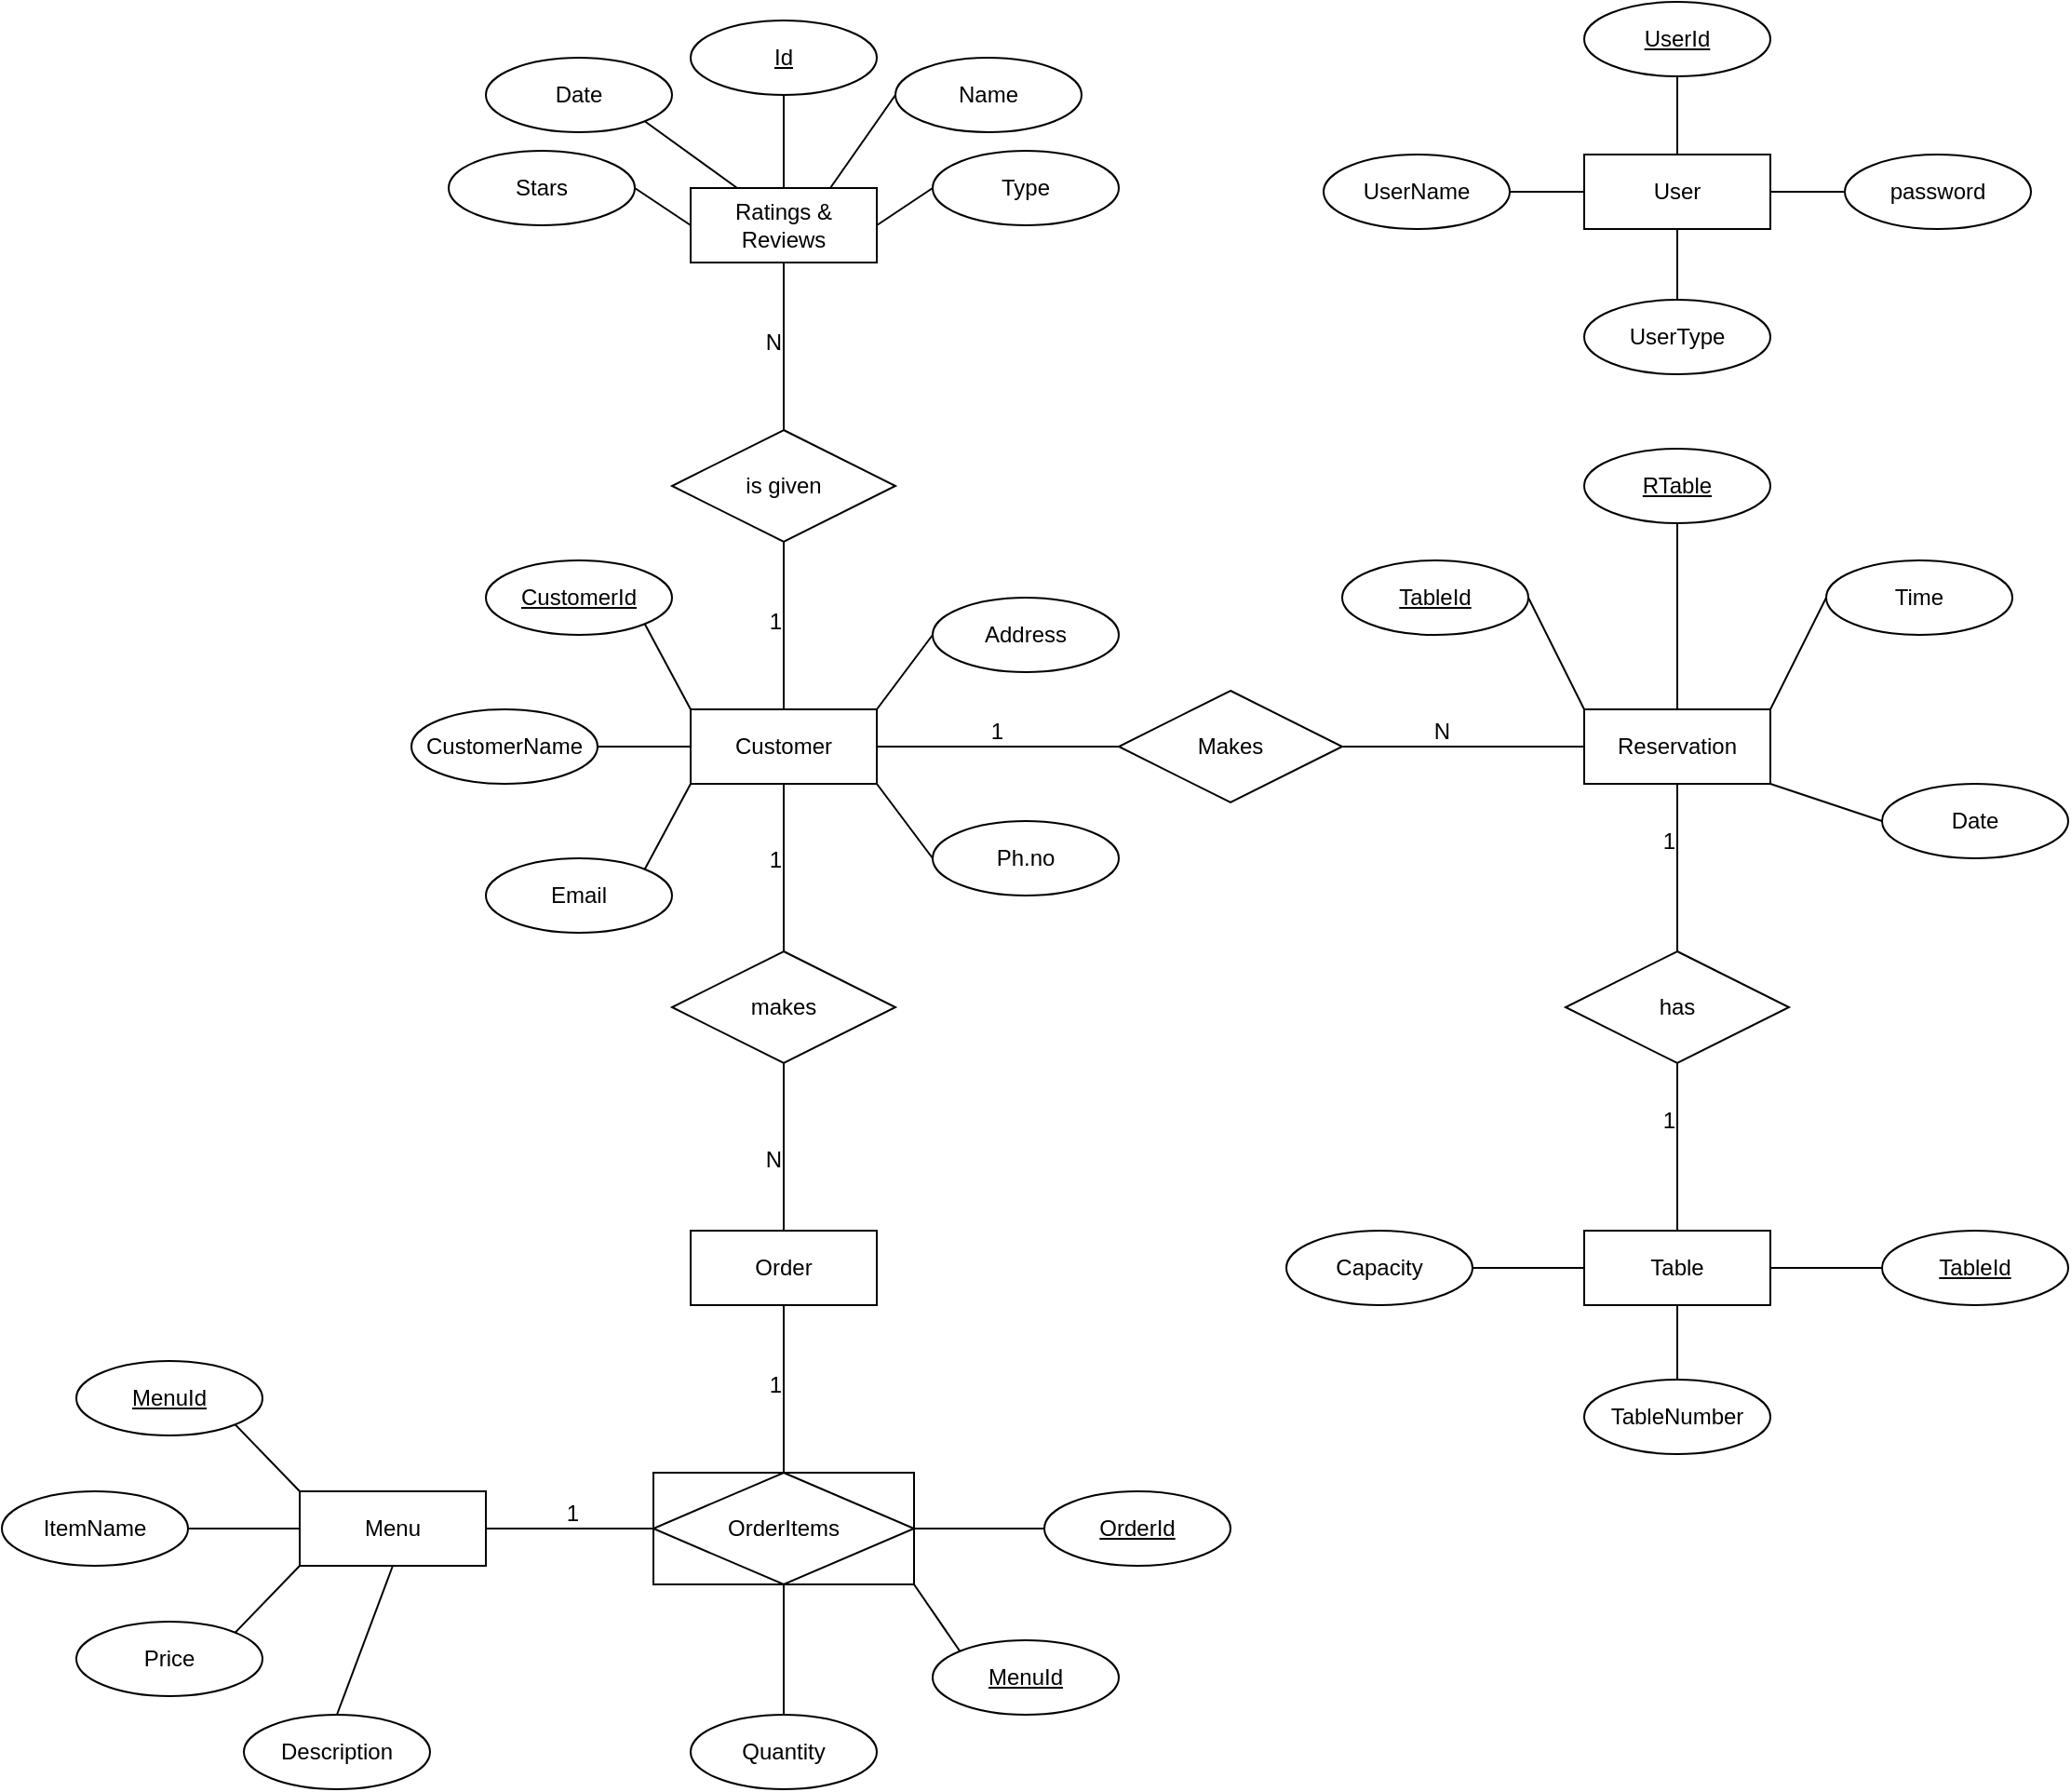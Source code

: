 <mxfile version="21.6.9" type="github">
  <diagram name="Page-1" id="2o71oPubHWUXtBTM5wLO">
    <mxGraphModel dx="3268" dy="1564" grid="1" gridSize="10" guides="1" tooltips="1" connect="1" arrows="1" fold="1" page="0" pageScale="1" pageWidth="827" pageHeight="1169" math="0" shadow="0">
      <root>
        <mxCell id="0" />
        <mxCell id="1" parent="0" />
        <mxCell id="Nweyw8lJaDFySK4mVGA3-2" value="Customer" style="whiteSpace=wrap;html=1;align=center;" parent="1" vertex="1">
          <mxGeometry x="350" y="440" width="100" height="40" as="geometry" />
        </mxCell>
        <mxCell id="Nweyw8lJaDFySK4mVGA3-4" value="Makes" style="shape=rhombus;perimeter=rhombusPerimeter;whiteSpace=wrap;html=1;align=center;" parent="1" vertex="1">
          <mxGeometry x="580" y="430" width="120" height="60" as="geometry" />
        </mxCell>
        <mxCell id="Nweyw8lJaDFySK4mVGA3-5" value="Order" style="whiteSpace=wrap;html=1;align=center;" parent="1" vertex="1">
          <mxGeometry x="350" y="720" width="100" height="40" as="geometry" />
        </mxCell>
        <mxCell id="Nweyw8lJaDFySK4mVGA3-6" value="makes" style="shape=rhombus;perimeter=rhombusPerimeter;whiteSpace=wrap;html=1;align=center;" parent="1" vertex="1">
          <mxGeometry x="340" y="570" width="120" height="60" as="geometry" />
        </mxCell>
        <mxCell id="Nweyw8lJaDFySK4mVGA3-7" value="Reservation" style="whiteSpace=wrap;html=1;align=center;" parent="1" vertex="1">
          <mxGeometry x="830" y="440" width="100" height="40" as="geometry" />
        </mxCell>
        <mxCell id="Nweyw8lJaDFySK4mVGA3-9" value="OrderItems" style="shape=associativeEntity;whiteSpace=wrap;html=1;align=center;" parent="1" vertex="1">
          <mxGeometry x="330" y="850" width="140" height="60" as="geometry" />
        </mxCell>
        <mxCell id="Nweyw8lJaDFySK4mVGA3-10" value="Menu" style="whiteSpace=wrap;html=1;align=center;" parent="1" vertex="1">
          <mxGeometry x="140" y="860" width="100" height="40" as="geometry" />
        </mxCell>
        <mxCell id="Nweyw8lJaDFySK4mVGA3-11" value="is given" style="shape=rhombus;perimeter=rhombusPerimeter;whiteSpace=wrap;html=1;align=center;" parent="1" vertex="1">
          <mxGeometry x="340" y="290" width="120" height="60" as="geometry" />
        </mxCell>
        <mxCell id="Nweyw8lJaDFySK4mVGA3-12" value="Ratings &amp;amp; Reviews" style="whiteSpace=wrap;html=1;align=center;" parent="1" vertex="1">
          <mxGeometry x="350" y="160" width="100" height="40" as="geometry" />
        </mxCell>
        <mxCell id="Nweyw8lJaDFySK4mVGA3-13" value="has" style="shape=rhombus;perimeter=rhombusPerimeter;whiteSpace=wrap;html=1;align=center;" parent="1" vertex="1">
          <mxGeometry x="820" y="570" width="120" height="60" as="geometry" />
        </mxCell>
        <mxCell id="Nweyw8lJaDFySK4mVGA3-14" value="Table" style="whiteSpace=wrap;html=1;align=center;" parent="1" vertex="1">
          <mxGeometry x="830" y="720" width="100" height="40" as="geometry" />
        </mxCell>
        <mxCell id="Nweyw8lJaDFySK4mVGA3-15" value="" style="endArrow=none;html=1;rounded=0;entryX=0;entryY=0.5;entryDx=0;entryDy=0;exitX=1;exitY=0.5;exitDx=0;exitDy=0;" parent="1" source="Nweyw8lJaDFySK4mVGA3-2" target="Nweyw8lJaDFySK4mVGA3-4" edge="1">
          <mxGeometry relative="1" as="geometry">
            <mxPoint x="270" y="460" as="sourcePoint" />
            <mxPoint x="430" y="460" as="targetPoint" />
          </mxGeometry>
        </mxCell>
        <mxCell id="Nweyw8lJaDFySK4mVGA3-16" value="1" style="resizable=0;html=1;whiteSpace=wrap;align=right;verticalAlign=bottom;" parent="Nweyw8lJaDFySK4mVGA3-15" connectable="0" vertex="1">
          <mxGeometry x="1" relative="1" as="geometry">
            <mxPoint x="-61" as="offset" />
          </mxGeometry>
        </mxCell>
        <mxCell id="Nweyw8lJaDFySK4mVGA3-17" value="" style="endArrow=none;html=1;rounded=0;entryX=0;entryY=0.5;entryDx=0;entryDy=0;exitX=1;exitY=0.5;exitDx=0;exitDy=0;" parent="1" source="Nweyw8lJaDFySK4mVGA3-4" target="Nweyw8lJaDFySK4mVGA3-7" edge="1">
          <mxGeometry relative="1" as="geometry">
            <mxPoint x="510" y="520" as="sourcePoint" />
            <mxPoint x="670" y="520" as="targetPoint" />
          </mxGeometry>
        </mxCell>
        <mxCell id="Nweyw8lJaDFySK4mVGA3-18" value="N" style="resizable=0;html=1;whiteSpace=wrap;align=right;verticalAlign=bottom;" parent="Nweyw8lJaDFySK4mVGA3-17" connectable="0" vertex="1">
          <mxGeometry x="1" relative="1" as="geometry">
            <mxPoint x="-71" as="offset" />
          </mxGeometry>
        </mxCell>
        <mxCell id="Nweyw8lJaDFySK4mVGA3-19" value="" style="endArrow=none;html=1;rounded=0;entryX=0.5;entryY=1;entryDx=0;entryDy=0;exitX=0.5;exitY=0;exitDx=0;exitDy=0;" parent="1" source="Nweyw8lJaDFySK4mVGA3-2" target="Nweyw8lJaDFySK4mVGA3-11" edge="1">
          <mxGeometry relative="1" as="geometry">
            <mxPoint x="510" y="420" as="sourcePoint" />
            <mxPoint x="670" y="420" as="targetPoint" />
          </mxGeometry>
        </mxCell>
        <mxCell id="Nweyw8lJaDFySK4mVGA3-20" value="1" style="resizable=0;html=1;whiteSpace=wrap;align=right;verticalAlign=bottom;" parent="Nweyw8lJaDFySK4mVGA3-19" connectable="0" vertex="1">
          <mxGeometry x="1" relative="1" as="geometry">
            <mxPoint y="51" as="offset" />
          </mxGeometry>
        </mxCell>
        <mxCell id="Nweyw8lJaDFySK4mVGA3-21" value="" style="endArrow=none;html=1;rounded=0;entryX=0.5;entryY=1;entryDx=0;entryDy=0;exitX=0.5;exitY=0;exitDx=0;exitDy=0;" parent="1" source="Nweyw8lJaDFySK4mVGA3-11" target="Nweyw8lJaDFySK4mVGA3-12" edge="1">
          <mxGeometry relative="1" as="geometry">
            <mxPoint x="510" y="420" as="sourcePoint" />
            <mxPoint x="670" y="420" as="targetPoint" />
          </mxGeometry>
        </mxCell>
        <mxCell id="Nweyw8lJaDFySK4mVGA3-22" value="N" style="resizable=0;html=1;whiteSpace=wrap;align=right;verticalAlign=bottom;" parent="Nweyw8lJaDFySK4mVGA3-21" connectable="0" vertex="1">
          <mxGeometry x="1" relative="1" as="geometry">
            <mxPoint y="51" as="offset" />
          </mxGeometry>
        </mxCell>
        <mxCell id="Nweyw8lJaDFySK4mVGA3-23" value="" style="endArrow=none;html=1;rounded=0;entryX=0.5;entryY=0;entryDx=0;entryDy=0;exitX=0.5;exitY=1;exitDx=0;exitDy=0;" parent="1" source="Nweyw8lJaDFySK4mVGA3-2" target="Nweyw8lJaDFySK4mVGA3-6" edge="1">
          <mxGeometry relative="1" as="geometry">
            <mxPoint x="460" y="500" as="sourcePoint" />
            <mxPoint x="510" y="500" as="targetPoint" />
          </mxGeometry>
        </mxCell>
        <mxCell id="Nweyw8lJaDFySK4mVGA3-24" value="1" style="resizable=0;html=1;whiteSpace=wrap;align=right;verticalAlign=bottom;" parent="Nweyw8lJaDFySK4mVGA3-23" connectable="0" vertex="1">
          <mxGeometry x="1" relative="1" as="geometry">
            <mxPoint y="-41" as="offset" />
          </mxGeometry>
        </mxCell>
        <mxCell id="Nweyw8lJaDFySK4mVGA3-27" value="" style="endArrow=none;html=1;rounded=0;entryX=0.5;entryY=0;entryDx=0;entryDy=0;exitX=0.5;exitY=1;exitDx=0;exitDy=0;" parent="1" source="Nweyw8lJaDFySK4mVGA3-6" target="Nweyw8lJaDFySK4mVGA3-5" edge="1">
          <mxGeometry relative="1" as="geometry">
            <mxPoint x="550" y="640" as="sourcePoint" />
            <mxPoint x="470" y="700" as="targetPoint" />
          </mxGeometry>
        </mxCell>
        <mxCell id="Nweyw8lJaDFySK4mVGA3-28" value="N" style="resizable=0;html=1;whiteSpace=wrap;align=right;verticalAlign=bottom;" parent="Nweyw8lJaDFySK4mVGA3-27" connectable="0" vertex="1">
          <mxGeometry x="1" relative="1" as="geometry">
            <mxPoint y="-30" as="offset" />
          </mxGeometry>
        </mxCell>
        <mxCell id="Nweyw8lJaDFySK4mVGA3-29" value="" style="endArrow=none;html=1;rounded=0;entryX=0.5;entryY=1;entryDx=0;entryDy=0;exitX=0.5;exitY=0;exitDx=0;exitDy=0;" parent="1" source="Nweyw8lJaDFySK4mVGA3-9" target="Nweyw8lJaDFySK4mVGA3-5" edge="1">
          <mxGeometry relative="1" as="geometry">
            <mxPoint x="310" y="800" as="sourcePoint" />
            <mxPoint x="470" y="800" as="targetPoint" />
          </mxGeometry>
        </mxCell>
        <mxCell id="Nweyw8lJaDFySK4mVGA3-30" value="1" style="resizable=0;html=1;whiteSpace=wrap;align=right;verticalAlign=bottom;" parent="Nweyw8lJaDFySK4mVGA3-29" connectable="0" vertex="1">
          <mxGeometry x="1" relative="1" as="geometry">
            <mxPoint y="51" as="offset" />
          </mxGeometry>
        </mxCell>
        <mxCell id="Nweyw8lJaDFySK4mVGA3-31" value="" style="endArrow=none;html=1;rounded=0;entryX=0;entryY=0.5;entryDx=0;entryDy=0;exitX=1;exitY=0.5;exitDx=0;exitDy=0;" parent="1" source="Nweyw8lJaDFySK4mVGA3-10" target="Nweyw8lJaDFySK4mVGA3-9" edge="1">
          <mxGeometry relative="1" as="geometry">
            <mxPoint x="310" y="800" as="sourcePoint" />
            <mxPoint x="470" y="800" as="targetPoint" />
          </mxGeometry>
        </mxCell>
        <mxCell id="Nweyw8lJaDFySK4mVGA3-32" value="1" style="resizable=0;html=1;whiteSpace=wrap;align=right;verticalAlign=bottom;" parent="Nweyw8lJaDFySK4mVGA3-31" connectable="0" vertex="1">
          <mxGeometry x="1" relative="1" as="geometry">
            <mxPoint x="-39" as="offset" />
          </mxGeometry>
        </mxCell>
        <mxCell id="Nweyw8lJaDFySK4mVGA3-33" value="" style="endArrow=none;html=1;rounded=0;entryX=0.5;entryY=1;entryDx=0;entryDy=0;exitX=0.5;exitY=0;exitDx=0;exitDy=0;" parent="1" source="Nweyw8lJaDFySK4mVGA3-13" target="Nweyw8lJaDFySK4mVGA3-7" edge="1">
          <mxGeometry relative="1" as="geometry">
            <mxPoint x="600" y="630" as="sourcePoint" />
            <mxPoint x="760" y="630" as="targetPoint" />
          </mxGeometry>
        </mxCell>
        <mxCell id="Nweyw8lJaDFySK4mVGA3-34" value="1" style="resizable=0;html=1;whiteSpace=wrap;align=right;verticalAlign=bottom;" parent="Nweyw8lJaDFySK4mVGA3-33" connectable="0" vertex="1">
          <mxGeometry x="1" relative="1" as="geometry">
            <mxPoint y="39" as="offset" />
          </mxGeometry>
        </mxCell>
        <mxCell id="Nweyw8lJaDFySK4mVGA3-35" value="" style="endArrow=none;html=1;rounded=0;exitX=0.5;exitY=1;exitDx=0;exitDy=0;entryX=0.5;entryY=0;entryDx=0;entryDy=0;" parent="1" source="Nweyw8lJaDFySK4mVGA3-13" target="Nweyw8lJaDFySK4mVGA3-14" edge="1">
          <mxGeometry relative="1" as="geometry">
            <mxPoint x="880" y="670" as="sourcePoint" />
            <mxPoint x="760" y="710" as="targetPoint" />
          </mxGeometry>
        </mxCell>
        <mxCell id="Nweyw8lJaDFySK4mVGA3-36" value="1" style="resizable=0;html=1;whiteSpace=wrap;align=right;verticalAlign=bottom;" parent="Nweyw8lJaDFySK4mVGA3-35" connectable="0" vertex="1">
          <mxGeometry x="1" relative="1" as="geometry">
            <mxPoint y="-51" as="offset" />
          </mxGeometry>
        </mxCell>
        <mxCell id="Nweyw8lJaDFySK4mVGA3-38" value="Id" style="ellipse;whiteSpace=wrap;html=1;align=center;fontStyle=4;" parent="1" vertex="1">
          <mxGeometry x="350" y="70" width="100" height="40" as="geometry" />
        </mxCell>
        <mxCell id="Nweyw8lJaDFySK4mVGA3-39" value="Name" style="ellipse;whiteSpace=wrap;html=1;align=center;" parent="1" vertex="1">
          <mxGeometry x="460" y="90" width="100" height="40" as="geometry" />
        </mxCell>
        <mxCell id="Nweyw8lJaDFySK4mVGA3-40" value="Date" style="ellipse;whiteSpace=wrap;html=1;align=center;" parent="1" vertex="1">
          <mxGeometry x="240" y="90" width="100" height="40" as="geometry" />
        </mxCell>
        <mxCell id="Nweyw8lJaDFySK4mVGA3-41" value="Type" style="ellipse;whiteSpace=wrap;html=1;align=center;" parent="1" vertex="1">
          <mxGeometry x="480" y="140" width="100" height="40" as="geometry" />
        </mxCell>
        <mxCell id="Nweyw8lJaDFySK4mVGA3-42" value="Stars" style="ellipse;whiteSpace=wrap;html=1;align=center;" parent="1" vertex="1">
          <mxGeometry x="220" y="140" width="100" height="40" as="geometry" />
        </mxCell>
        <mxCell id="Nweyw8lJaDFySK4mVGA3-43" value="CustomerId" style="ellipse;whiteSpace=wrap;html=1;align=center;fontStyle=4;" parent="1" vertex="1">
          <mxGeometry x="240" y="360" width="100" height="40" as="geometry" />
        </mxCell>
        <mxCell id="Nweyw8lJaDFySK4mVGA3-44" value="CustomerName" style="ellipse;whiteSpace=wrap;html=1;align=center;" parent="1" vertex="1">
          <mxGeometry x="200" y="440" width="100" height="40" as="geometry" />
        </mxCell>
        <mxCell id="Nweyw8lJaDFySK4mVGA3-45" value="Email" style="ellipse;whiteSpace=wrap;html=1;align=center;" parent="1" vertex="1">
          <mxGeometry x="240" y="520" width="100" height="40" as="geometry" />
        </mxCell>
        <mxCell id="Nweyw8lJaDFySK4mVGA3-46" value="Address" style="ellipse;whiteSpace=wrap;html=1;align=center;" parent="1" vertex="1">
          <mxGeometry x="480" y="380" width="100" height="40" as="geometry" />
        </mxCell>
        <mxCell id="Nweyw8lJaDFySK4mVGA3-48" value="Ph.no" style="ellipse;whiteSpace=wrap;html=1;align=center;" parent="1" vertex="1">
          <mxGeometry x="480" y="500" width="100" height="40" as="geometry" />
        </mxCell>
        <mxCell id="Nweyw8lJaDFySK4mVGA3-49" value="MenuId" style="ellipse;whiteSpace=wrap;html=1;align=center;fontStyle=4;" parent="1" vertex="1">
          <mxGeometry x="20" y="790" width="100" height="40" as="geometry" />
        </mxCell>
        <mxCell id="Nweyw8lJaDFySK4mVGA3-50" value="ItemName" style="ellipse;whiteSpace=wrap;html=1;align=center;" parent="1" vertex="1">
          <mxGeometry x="-20" y="860" width="100" height="40" as="geometry" />
        </mxCell>
        <mxCell id="Nweyw8lJaDFySK4mVGA3-51" value="Price" style="ellipse;whiteSpace=wrap;html=1;align=center;" parent="1" vertex="1">
          <mxGeometry x="20" y="930" width="100" height="40" as="geometry" />
        </mxCell>
        <mxCell id="Nweyw8lJaDFySK4mVGA3-52" value="Description" style="ellipse;whiteSpace=wrap;html=1;align=center;" parent="1" vertex="1">
          <mxGeometry x="110" y="980" width="100" height="40" as="geometry" />
        </mxCell>
        <mxCell id="Nweyw8lJaDFySK4mVGA3-53" value="OrderId" style="ellipse;whiteSpace=wrap;html=1;align=center;fontStyle=4;" parent="1" vertex="1">
          <mxGeometry x="540" y="860" width="100" height="40" as="geometry" />
        </mxCell>
        <mxCell id="Nweyw8lJaDFySK4mVGA3-54" value="MenuId" style="ellipse;whiteSpace=wrap;html=1;align=center;fontStyle=4;" parent="1" vertex="1">
          <mxGeometry x="480" y="940" width="100" height="40" as="geometry" />
        </mxCell>
        <mxCell id="Nweyw8lJaDFySK4mVGA3-55" value="Quantity" style="ellipse;whiteSpace=wrap;html=1;align=center;" parent="1" vertex="1">
          <mxGeometry x="350" y="980" width="100" height="40" as="geometry" />
        </mxCell>
        <mxCell id="Nweyw8lJaDFySK4mVGA3-56" value="TableId" style="ellipse;whiteSpace=wrap;html=1;align=center;fontStyle=4;" parent="1" vertex="1">
          <mxGeometry x="990" y="720" width="100" height="40" as="geometry" />
        </mxCell>
        <mxCell id="Nweyw8lJaDFySK4mVGA3-57" value="TableNumber" style="ellipse;whiteSpace=wrap;html=1;align=center;" parent="1" vertex="1">
          <mxGeometry x="830" y="800" width="100" height="40" as="geometry" />
        </mxCell>
        <mxCell id="Nweyw8lJaDFySK4mVGA3-58" value="Capacity" style="ellipse;whiteSpace=wrap;html=1;align=center;" parent="1" vertex="1">
          <mxGeometry x="670" y="720" width="100" height="40" as="geometry" />
        </mxCell>
        <mxCell id="Nweyw8lJaDFySK4mVGA3-60" value="RTable" style="ellipse;whiteSpace=wrap;html=1;align=center;fontStyle=4;" parent="1" vertex="1">
          <mxGeometry x="830" y="300" width="100" height="40" as="geometry" />
        </mxCell>
        <mxCell id="Nweyw8lJaDFySK4mVGA3-62" value="Time" style="ellipse;whiteSpace=wrap;html=1;align=center;" parent="1" vertex="1">
          <mxGeometry x="960" y="360" width="100" height="40" as="geometry" />
        </mxCell>
        <mxCell id="Nweyw8lJaDFySK4mVGA3-63" value="TableId" style="ellipse;whiteSpace=wrap;html=1;align=center;fontStyle=4;" parent="1" vertex="1">
          <mxGeometry x="700" y="360" width="100" height="40" as="geometry" />
        </mxCell>
        <mxCell id="Nweyw8lJaDFySK4mVGA3-64" value="Date" style="ellipse;whiteSpace=wrap;html=1;align=center;" parent="1" vertex="1">
          <mxGeometry x="990" y="480" width="100" height="40" as="geometry" />
        </mxCell>
        <mxCell id="Nweyw8lJaDFySK4mVGA3-65" value="" style="endArrow=none;html=1;rounded=0;entryX=0.5;entryY=1;entryDx=0;entryDy=0;exitX=0.5;exitY=0;exitDx=0;exitDy=0;" parent="1" source="Nweyw8lJaDFySK4mVGA3-7" target="Nweyw8lJaDFySK4mVGA3-60" edge="1">
          <mxGeometry relative="1" as="geometry">
            <mxPoint x="790" y="410" as="sourcePoint" />
            <mxPoint x="950" y="410" as="targetPoint" />
          </mxGeometry>
        </mxCell>
        <mxCell id="Nweyw8lJaDFySK4mVGA3-66" value="" style="endArrow=none;html=1;rounded=0;entryX=0;entryY=0.5;entryDx=0;entryDy=0;exitX=1;exitY=0;exitDx=0;exitDy=0;" parent="1" source="Nweyw8lJaDFySK4mVGA3-7" target="Nweyw8lJaDFySK4mVGA3-62" edge="1">
          <mxGeometry relative="1" as="geometry">
            <mxPoint x="790" y="590" as="sourcePoint" />
            <mxPoint x="950" y="590" as="targetPoint" />
          </mxGeometry>
        </mxCell>
        <mxCell id="Nweyw8lJaDFySK4mVGA3-67" value="" style="endArrow=none;html=1;rounded=0;exitX=1;exitY=0.5;exitDx=0;exitDy=0;entryX=0;entryY=0;entryDx=0;entryDy=0;" parent="1" source="Nweyw8lJaDFySK4mVGA3-63" target="Nweyw8lJaDFySK4mVGA3-7" edge="1">
          <mxGeometry relative="1" as="geometry">
            <mxPoint x="790" y="590" as="sourcePoint" />
            <mxPoint x="950" y="590" as="targetPoint" />
          </mxGeometry>
        </mxCell>
        <mxCell id="Nweyw8lJaDFySK4mVGA3-68" value="" style="endArrow=none;html=1;rounded=0;entryX=0;entryY=0.5;entryDx=0;entryDy=0;exitX=1;exitY=1;exitDx=0;exitDy=0;" parent="1" source="Nweyw8lJaDFySK4mVGA3-7" target="Nweyw8lJaDFySK4mVGA3-64" edge="1">
          <mxGeometry relative="1" as="geometry">
            <mxPoint x="790" y="590" as="sourcePoint" />
            <mxPoint x="950" y="590" as="targetPoint" />
          </mxGeometry>
        </mxCell>
        <mxCell id="Nweyw8lJaDFySK4mVGA3-69" value="" style="endArrow=none;html=1;rounded=0;exitX=1;exitY=0.5;exitDx=0;exitDy=0;entryX=0;entryY=0.5;entryDx=0;entryDy=0;" parent="1" source="Nweyw8lJaDFySK4mVGA3-58" target="Nweyw8lJaDFySK4mVGA3-14" edge="1">
          <mxGeometry relative="1" as="geometry">
            <mxPoint x="790" y="800" as="sourcePoint" />
            <mxPoint x="950" y="800" as="targetPoint" />
          </mxGeometry>
        </mxCell>
        <mxCell id="Nweyw8lJaDFySK4mVGA3-70" value="" style="endArrow=none;html=1;rounded=0;entryX=0.5;entryY=1;entryDx=0;entryDy=0;exitX=0.5;exitY=0;exitDx=0;exitDy=0;" parent="1" source="Nweyw8lJaDFySK4mVGA3-57" target="Nweyw8lJaDFySK4mVGA3-14" edge="1">
          <mxGeometry relative="1" as="geometry">
            <mxPoint x="790" y="910" as="sourcePoint" />
            <mxPoint x="950" y="910" as="targetPoint" />
          </mxGeometry>
        </mxCell>
        <mxCell id="Nweyw8lJaDFySK4mVGA3-71" value="" style="endArrow=none;html=1;rounded=0;entryX=0;entryY=0.5;entryDx=0;entryDy=0;exitX=1;exitY=0.5;exitDx=0;exitDy=0;" parent="1" source="Nweyw8lJaDFySK4mVGA3-14" target="Nweyw8lJaDFySK4mVGA3-56" edge="1">
          <mxGeometry relative="1" as="geometry">
            <mxPoint x="790" y="910" as="sourcePoint" />
            <mxPoint x="950" y="910" as="targetPoint" />
          </mxGeometry>
        </mxCell>
        <mxCell id="Nweyw8lJaDFySK4mVGA3-72" value="" style="endArrow=none;html=1;rounded=0;entryX=0;entryY=0;entryDx=0;entryDy=0;exitX=1;exitY=1;exitDx=0;exitDy=0;" parent="1" source="Nweyw8lJaDFySK4mVGA3-9" target="Nweyw8lJaDFySK4mVGA3-54" edge="1">
          <mxGeometry relative="1" as="geometry">
            <mxPoint x="320" y="910" as="sourcePoint" />
            <mxPoint x="480" y="910" as="targetPoint" />
          </mxGeometry>
        </mxCell>
        <mxCell id="Nweyw8lJaDFySK4mVGA3-73" value="" style="endArrow=none;html=1;rounded=0;entryX=0;entryY=0.5;entryDx=0;entryDy=0;exitX=1;exitY=0.5;exitDx=0;exitDy=0;" parent="1" source="Nweyw8lJaDFySK4mVGA3-9" target="Nweyw8lJaDFySK4mVGA3-53" edge="1">
          <mxGeometry relative="1" as="geometry">
            <mxPoint x="320" y="910" as="sourcePoint" />
            <mxPoint x="480" y="910" as="targetPoint" />
          </mxGeometry>
        </mxCell>
        <mxCell id="Nweyw8lJaDFySK4mVGA3-74" value="" style="endArrow=none;html=1;rounded=0;entryX=0.5;entryY=0;entryDx=0;entryDy=0;exitX=0.5;exitY=1;exitDx=0;exitDy=0;" parent="1" source="Nweyw8lJaDFySK4mVGA3-9" target="Nweyw8lJaDFySK4mVGA3-55" edge="1">
          <mxGeometry relative="1" as="geometry">
            <mxPoint x="320" y="910" as="sourcePoint" />
            <mxPoint x="480" y="910" as="targetPoint" />
          </mxGeometry>
        </mxCell>
        <mxCell id="Nweyw8lJaDFySK4mVGA3-75" value="" style="endArrow=none;html=1;rounded=0;exitX=1;exitY=1;exitDx=0;exitDy=0;entryX=0;entryY=0;entryDx=0;entryDy=0;" parent="1" source="Nweyw8lJaDFySK4mVGA3-49" target="Nweyw8lJaDFySK4mVGA3-10" edge="1">
          <mxGeometry relative="1" as="geometry">
            <mxPoint x="320" y="910" as="sourcePoint" />
            <mxPoint x="480" y="910" as="targetPoint" />
          </mxGeometry>
        </mxCell>
        <mxCell id="Nweyw8lJaDFySK4mVGA3-76" value="" style="endArrow=none;html=1;rounded=0;exitX=1;exitY=0.5;exitDx=0;exitDy=0;entryX=0;entryY=0.5;entryDx=0;entryDy=0;" parent="1" source="Nweyw8lJaDFySK4mVGA3-50" target="Nweyw8lJaDFySK4mVGA3-10" edge="1">
          <mxGeometry relative="1" as="geometry">
            <mxPoint x="320" y="910" as="sourcePoint" />
            <mxPoint x="480" y="910" as="targetPoint" />
          </mxGeometry>
        </mxCell>
        <mxCell id="Nweyw8lJaDFySK4mVGA3-77" value="" style="endArrow=none;html=1;rounded=0;exitX=1;exitY=0;exitDx=0;exitDy=0;entryX=0;entryY=1;entryDx=0;entryDy=0;" parent="1" source="Nweyw8lJaDFySK4mVGA3-51" target="Nweyw8lJaDFySK4mVGA3-10" edge="1">
          <mxGeometry relative="1" as="geometry">
            <mxPoint x="320" y="910" as="sourcePoint" />
            <mxPoint x="480" y="910" as="targetPoint" />
          </mxGeometry>
        </mxCell>
        <mxCell id="Nweyw8lJaDFySK4mVGA3-78" value="" style="endArrow=none;html=1;rounded=0;exitX=0.5;exitY=0;exitDx=0;exitDy=0;entryX=0.5;entryY=1;entryDx=0;entryDy=0;" parent="1" source="Nweyw8lJaDFySK4mVGA3-52" target="Nweyw8lJaDFySK4mVGA3-10" edge="1">
          <mxGeometry relative="1" as="geometry">
            <mxPoint x="320" y="910" as="sourcePoint" />
            <mxPoint x="480" y="910" as="targetPoint" />
          </mxGeometry>
        </mxCell>
        <mxCell id="Nweyw8lJaDFySK4mVGA3-79" value="" style="endArrow=none;html=1;rounded=0;entryX=1;entryY=0.5;entryDx=0;entryDy=0;exitX=0;exitY=0.5;exitDx=0;exitDy=0;" parent="1" source="Nweyw8lJaDFySK4mVGA3-12" target="Nweyw8lJaDFySK4mVGA3-42" edge="1">
          <mxGeometry relative="1" as="geometry">
            <mxPoint x="410" y="370" as="sourcePoint" />
            <mxPoint x="570" y="370" as="targetPoint" />
          </mxGeometry>
        </mxCell>
        <mxCell id="Nweyw8lJaDFySK4mVGA3-80" value="" style="endArrow=none;html=1;rounded=0;entryX=0;entryY=0.5;entryDx=0;entryDy=0;exitX=1;exitY=0.5;exitDx=0;exitDy=0;" parent="1" source="Nweyw8lJaDFySK4mVGA3-12" target="Nweyw8lJaDFySK4mVGA3-41" edge="1">
          <mxGeometry relative="1" as="geometry">
            <mxPoint x="410" y="190" as="sourcePoint" />
            <mxPoint x="570" y="190" as="targetPoint" />
          </mxGeometry>
        </mxCell>
        <mxCell id="Nweyw8lJaDFySK4mVGA3-81" value="" style="endArrow=none;html=1;rounded=0;entryX=0;entryY=0.5;entryDx=0;entryDy=0;exitX=0.75;exitY=0;exitDx=0;exitDy=0;" parent="1" source="Nweyw8lJaDFySK4mVGA3-12" target="Nweyw8lJaDFySK4mVGA3-39" edge="1">
          <mxGeometry relative="1" as="geometry">
            <mxPoint x="410" y="190" as="sourcePoint" />
            <mxPoint x="570" y="190" as="targetPoint" />
          </mxGeometry>
        </mxCell>
        <mxCell id="Nweyw8lJaDFySK4mVGA3-82" value="" style="endArrow=none;html=1;rounded=0;exitX=1;exitY=1;exitDx=0;exitDy=0;entryX=0.25;entryY=0;entryDx=0;entryDy=0;" parent="1" source="Nweyw8lJaDFySK4mVGA3-40" target="Nweyw8lJaDFySK4mVGA3-12" edge="1">
          <mxGeometry relative="1" as="geometry">
            <mxPoint x="410" y="190" as="sourcePoint" />
            <mxPoint x="570" y="190" as="targetPoint" />
          </mxGeometry>
        </mxCell>
        <mxCell id="Nweyw8lJaDFySK4mVGA3-83" value="" style="endArrow=none;html=1;rounded=0;entryX=0.5;entryY=1;entryDx=0;entryDy=0;exitX=0.5;exitY=0;exitDx=0;exitDy=0;" parent="1" source="Nweyw8lJaDFySK4mVGA3-12" target="Nweyw8lJaDFySK4mVGA3-38" edge="1">
          <mxGeometry relative="1" as="geometry">
            <mxPoint x="410" y="190" as="sourcePoint" />
            <mxPoint x="570" y="190" as="targetPoint" />
          </mxGeometry>
        </mxCell>
        <mxCell id="Nweyw8lJaDFySK4mVGA3-84" value="" style="endArrow=none;html=1;rounded=0;entryX=1;entryY=1;entryDx=0;entryDy=0;exitX=0;exitY=0;exitDx=0;exitDy=0;" parent="1" source="Nweyw8lJaDFySK4mVGA3-2" target="Nweyw8lJaDFySK4mVGA3-43" edge="1">
          <mxGeometry relative="1" as="geometry">
            <mxPoint x="410" y="530" as="sourcePoint" />
            <mxPoint x="570" y="530" as="targetPoint" />
          </mxGeometry>
        </mxCell>
        <mxCell id="Nweyw8lJaDFySK4mVGA3-85" value="" style="endArrow=none;html=1;rounded=0;entryX=0;entryY=0.5;entryDx=0;entryDy=0;exitX=1;exitY=0;exitDx=0;exitDy=0;" parent="1" source="Nweyw8lJaDFySK4mVGA3-2" target="Nweyw8lJaDFySK4mVGA3-46" edge="1">
          <mxGeometry relative="1" as="geometry">
            <mxPoint x="410" y="530" as="sourcePoint" />
            <mxPoint x="570" y="530" as="targetPoint" />
          </mxGeometry>
        </mxCell>
        <mxCell id="Nweyw8lJaDFySK4mVGA3-86" value="" style="endArrow=none;html=1;rounded=0;entryX=0;entryY=0.5;entryDx=0;entryDy=0;exitX=1;exitY=1;exitDx=0;exitDy=0;" parent="1" source="Nweyw8lJaDFySK4mVGA3-2" target="Nweyw8lJaDFySK4mVGA3-48" edge="1">
          <mxGeometry relative="1" as="geometry">
            <mxPoint x="410" y="530" as="sourcePoint" />
            <mxPoint x="570" y="530" as="targetPoint" />
          </mxGeometry>
        </mxCell>
        <mxCell id="Nweyw8lJaDFySK4mVGA3-87" value="" style="endArrow=none;html=1;rounded=0;entryX=1;entryY=0;entryDx=0;entryDy=0;exitX=0;exitY=1;exitDx=0;exitDy=0;" parent="1" source="Nweyw8lJaDFySK4mVGA3-2" target="Nweyw8lJaDFySK4mVGA3-45" edge="1">
          <mxGeometry relative="1" as="geometry">
            <mxPoint x="410" y="530" as="sourcePoint" />
            <mxPoint x="570" y="530" as="targetPoint" />
          </mxGeometry>
        </mxCell>
        <mxCell id="Nweyw8lJaDFySK4mVGA3-88" value="" style="endArrow=none;html=1;rounded=0;exitX=1;exitY=0.5;exitDx=0;exitDy=0;entryX=0;entryY=0.5;entryDx=0;entryDy=0;" parent="1" source="Nweyw8lJaDFySK4mVGA3-44" target="Nweyw8lJaDFySK4mVGA3-2" edge="1">
          <mxGeometry relative="1" as="geometry">
            <mxPoint x="410" y="530" as="sourcePoint" />
            <mxPoint x="570" y="530" as="targetPoint" />
          </mxGeometry>
        </mxCell>
        <mxCell id="gXGZ9gw7ptgPbpLWrvP3-2" value="User" style="whiteSpace=wrap;html=1;align=center;" vertex="1" parent="1">
          <mxGeometry x="830" y="142" width="100" height="40" as="geometry" />
        </mxCell>
        <mxCell id="gXGZ9gw7ptgPbpLWrvP3-3" value="UserId" style="ellipse;whiteSpace=wrap;html=1;align=center;fontStyle=4;" vertex="1" parent="1">
          <mxGeometry x="830" y="60" width="100" height="40" as="geometry" />
        </mxCell>
        <mxCell id="gXGZ9gw7ptgPbpLWrvP3-4" value="UserName" style="ellipse;whiteSpace=wrap;html=1;align=center;" vertex="1" parent="1">
          <mxGeometry x="690" y="142" width="100" height="40" as="geometry" />
        </mxCell>
        <mxCell id="gXGZ9gw7ptgPbpLWrvP3-5" value="UserType" style="ellipse;whiteSpace=wrap;html=1;align=center;" vertex="1" parent="1">
          <mxGeometry x="830" y="220" width="100" height="40" as="geometry" />
        </mxCell>
        <mxCell id="gXGZ9gw7ptgPbpLWrvP3-6" value="password" style="ellipse;whiteSpace=wrap;html=1;align=center;" vertex="1" parent="1">
          <mxGeometry x="970" y="142" width="100" height="40" as="geometry" />
        </mxCell>
        <mxCell id="gXGZ9gw7ptgPbpLWrvP3-7" value="" style="endArrow=none;html=1;rounded=0;exitX=1;exitY=0.5;exitDx=0;exitDy=0;entryX=0;entryY=0.5;entryDx=0;entryDy=0;" edge="1" parent="1" source="gXGZ9gw7ptgPbpLWrvP3-4" target="gXGZ9gw7ptgPbpLWrvP3-2">
          <mxGeometry relative="1" as="geometry">
            <mxPoint x="1080" y="240" as="sourcePoint" />
            <mxPoint x="1240" y="240" as="targetPoint" />
          </mxGeometry>
        </mxCell>
        <mxCell id="gXGZ9gw7ptgPbpLWrvP3-8" value="" style="endArrow=none;html=1;rounded=0;exitX=0.5;exitY=0;exitDx=0;exitDy=0;entryX=0.5;entryY=1;entryDx=0;entryDy=0;" edge="1" parent="1" source="gXGZ9gw7ptgPbpLWrvP3-5" target="gXGZ9gw7ptgPbpLWrvP3-2">
          <mxGeometry relative="1" as="geometry">
            <mxPoint x="1080" y="240" as="sourcePoint" />
            <mxPoint x="1240" y="240" as="targetPoint" />
          </mxGeometry>
        </mxCell>
        <mxCell id="gXGZ9gw7ptgPbpLWrvP3-9" value="" style="endArrow=none;html=1;rounded=0;exitX=1;exitY=0.5;exitDx=0;exitDy=0;entryX=0;entryY=0.5;entryDx=0;entryDy=0;" edge="1" parent="1" source="gXGZ9gw7ptgPbpLWrvP3-2" target="gXGZ9gw7ptgPbpLWrvP3-6">
          <mxGeometry relative="1" as="geometry">
            <mxPoint x="1080" y="240" as="sourcePoint" />
            <mxPoint x="1240" y="240" as="targetPoint" />
          </mxGeometry>
        </mxCell>
        <mxCell id="gXGZ9gw7ptgPbpLWrvP3-10" value="" style="endArrow=none;html=1;rounded=0;exitX=0.5;exitY=0;exitDx=0;exitDy=0;entryX=0.5;entryY=1;entryDx=0;entryDy=0;" edge="1" parent="1" source="gXGZ9gw7ptgPbpLWrvP3-2" target="gXGZ9gw7ptgPbpLWrvP3-3">
          <mxGeometry relative="1" as="geometry">
            <mxPoint x="1080" y="240" as="sourcePoint" />
            <mxPoint x="1240" y="240" as="targetPoint" />
          </mxGeometry>
        </mxCell>
      </root>
    </mxGraphModel>
  </diagram>
</mxfile>
